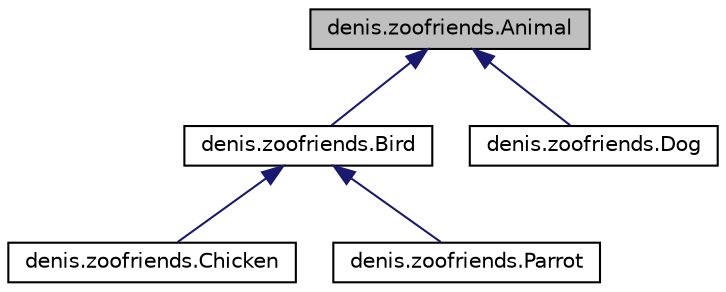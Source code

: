 digraph "denis.zoofriends.Animal"
{
  edge [fontname="Helvetica",fontsize="10",labelfontname="Helvetica",labelfontsize="10"];
  node [fontname="Helvetica",fontsize="10",shape=record];
  Node1 [label="denis.zoofriends.Animal",height=0.2,width=0.4,color="black", fillcolor="grey75", style="filled" fontcolor="black"];
  Node1 -> Node2 [dir="back",color="midnightblue",fontsize="10",style="solid",fontname="Helvetica"];
  Node2 [label="denis.zoofriends.Bird",height=0.2,width=0.4,color="black", fillcolor="white", style="filled",URL="$classdenis_1_1zoofriends_1_1_bird.html"];
  Node2 -> Node3 [dir="back",color="midnightblue",fontsize="10",style="solid",fontname="Helvetica"];
  Node3 [label="denis.zoofriends.Chicken",height=0.2,width=0.4,color="black", fillcolor="white", style="filled",URL="$classdenis_1_1zoofriends_1_1_chicken.html"];
  Node2 -> Node4 [dir="back",color="midnightblue",fontsize="10",style="solid",fontname="Helvetica"];
  Node4 [label="denis.zoofriends.Parrot",height=0.2,width=0.4,color="black", fillcolor="white", style="filled",URL="$classdenis_1_1zoofriends_1_1_parrot.html"];
  Node1 -> Node5 [dir="back",color="midnightblue",fontsize="10",style="solid",fontname="Helvetica"];
  Node5 [label="denis.zoofriends.Dog",height=0.2,width=0.4,color="black", fillcolor="white", style="filled",URL="$classdenis_1_1zoofriends_1_1_dog.html"];
}
